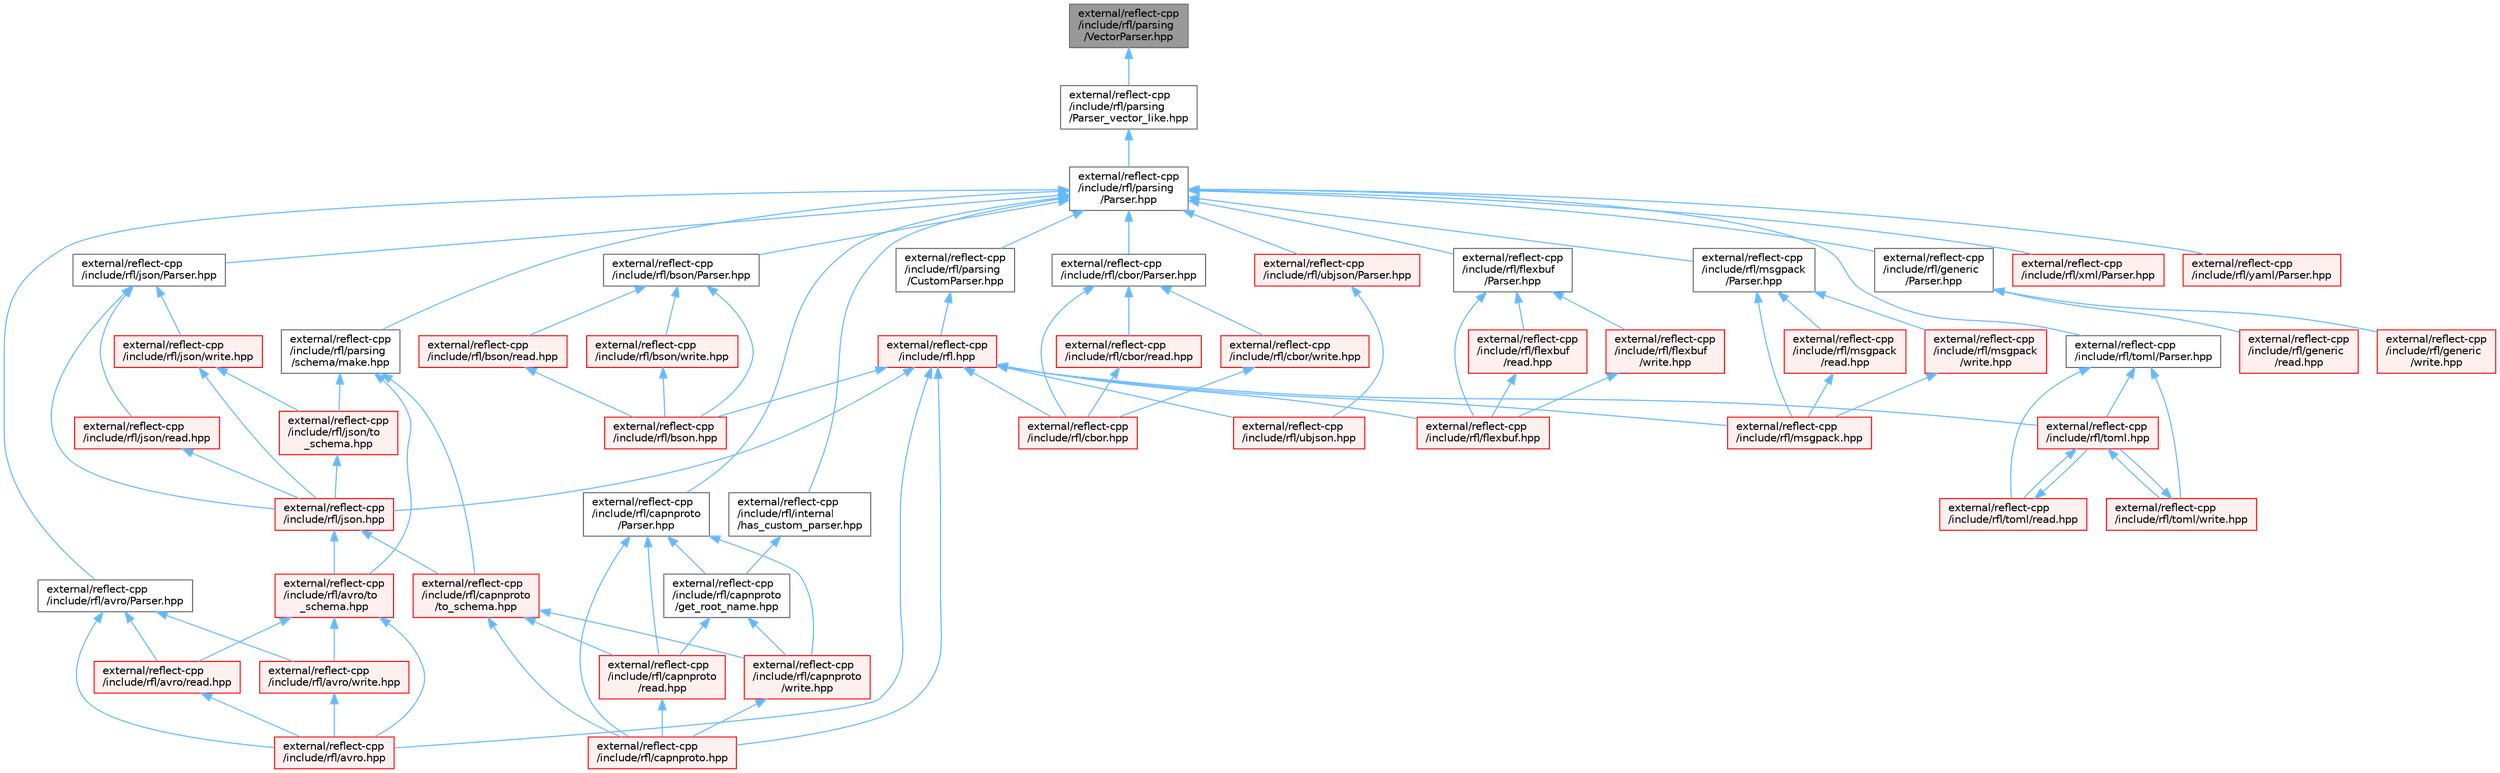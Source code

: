 digraph "external/reflect-cpp/include/rfl/parsing/VectorParser.hpp"
{
 // LATEX_PDF_SIZE
  bgcolor="transparent";
  edge [fontname=Helvetica,fontsize=10,labelfontname=Helvetica,labelfontsize=10];
  node [fontname=Helvetica,fontsize=10,shape=box,height=0.2,width=0.4];
  Node1 [id="Node000001",label="external/reflect-cpp\l/include/rfl/parsing\l/VectorParser.hpp",height=0.2,width=0.4,color="gray40", fillcolor="grey60", style="filled", fontcolor="black",tooltip=" "];
  Node1 -> Node2 [id="edge90_Node000001_Node000002",dir="back",color="steelblue1",style="solid",tooltip=" "];
  Node2 [id="Node000002",label="external/reflect-cpp\l/include/rfl/parsing\l/Parser_vector_like.hpp",height=0.2,width=0.4,color="grey40", fillcolor="white", style="filled",URL="$_parser__vector__like_8hpp.html",tooltip=" "];
  Node2 -> Node3 [id="edge91_Node000002_Node000003",dir="back",color="steelblue1",style="solid",tooltip=" "];
  Node3 [id="Node000003",label="external/reflect-cpp\l/include/rfl/parsing\l/Parser.hpp",height=0.2,width=0.4,color="grey40", fillcolor="white", style="filled",URL="$parsing_2_parser_8hpp.html",tooltip=" "];
  Node3 -> Node4 [id="edge92_Node000003_Node000004",dir="back",color="steelblue1",style="solid",tooltip=" "];
  Node4 [id="Node000004",label="external/reflect-cpp\l/include/rfl/avro/Parser.hpp",height=0.2,width=0.4,color="grey40", fillcolor="white", style="filled",URL="$avro_2_parser_8hpp.html",tooltip=" "];
  Node4 -> Node5 [id="edge93_Node000004_Node000005",dir="back",color="steelblue1",style="solid",tooltip=" "];
  Node5 [id="Node000005",label="external/reflect-cpp\l/include/rfl/avro.hpp",height=0.2,width=0.4,color="red", fillcolor="#FFF0F0", style="filled",URL="$avro_8hpp.html",tooltip=" "];
  Node4 -> Node59 [id="edge94_Node000004_Node000059",dir="back",color="steelblue1",style="solid",tooltip=" "];
  Node59 [id="Node000059",label="external/reflect-cpp\l/include/rfl/avro/read.hpp",height=0.2,width=0.4,color="red", fillcolor="#FFF0F0", style="filled",URL="$avro_2read_8hpp.html",tooltip=" "];
  Node59 -> Node5 [id="edge95_Node000059_Node000005",dir="back",color="steelblue1",style="solid",tooltip=" "];
  Node4 -> Node61 [id="edge96_Node000004_Node000061",dir="back",color="steelblue1",style="solid",tooltip=" "];
  Node61 [id="Node000061",label="external/reflect-cpp\l/include/rfl/avro/write.hpp",height=0.2,width=0.4,color="red", fillcolor="#FFF0F0", style="filled",URL="$avro_2write_8hpp.html",tooltip=" "];
  Node61 -> Node5 [id="edge97_Node000061_Node000005",dir="back",color="steelblue1",style="solid",tooltip=" "];
  Node3 -> Node63 [id="edge98_Node000003_Node000063",dir="back",color="steelblue1",style="solid",tooltip=" "];
  Node63 [id="Node000063",label="external/reflect-cpp\l/include/rfl/bson/Parser.hpp",height=0.2,width=0.4,color="grey40", fillcolor="white", style="filled",URL="$bson_2_parser_8hpp.html",tooltip=" "];
  Node63 -> Node64 [id="edge99_Node000063_Node000064",dir="back",color="steelblue1",style="solid",tooltip=" "];
  Node64 [id="Node000064",label="external/reflect-cpp\l/include/rfl/bson.hpp",height=0.2,width=0.4,color="red", fillcolor="#FFF0F0", style="filled",URL="$bson_8hpp.html",tooltip=" "];
  Node63 -> Node104 [id="edge100_Node000063_Node000104",dir="back",color="steelblue1",style="solid",tooltip=" "];
  Node104 [id="Node000104",label="external/reflect-cpp\l/include/rfl/bson/read.hpp",height=0.2,width=0.4,color="red", fillcolor="#FFF0F0", style="filled",URL="$bson_2read_8hpp.html",tooltip=" "];
  Node104 -> Node64 [id="edge101_Node000104_Node000064",dir="back",color="steelblue1",style="solid",tooltip=" "];
  Node63 -> Node106 [id="edge102_Node000063_Node000106",dir="back",color="steelblue1",style="solid",tooltip=" "];
  Node106 [id="Node000106",label="external/reflect-cpp\l/include/rfl/bson/write.hpp",height=0.2,width=0.4,color="red", fillcolor="#FFF0F0", style="filled",URL="$bson_2write_8hpp.html",tooltip=" "];
  Node106 -> Node64 [id="edge103_Node000106_Node000064",dir="back",color="steelblue1",style="solid",tooltip=" "];
  Node3 -> Node108 [id="edge104_Node000003_Node000108",dir="back",color="steelblue1",style="solid",tooltip=" "];
  Node108 [id="Node000108",label="external/reflect-cpp\l/include/rfl/capnproto\l/Parser.hpp",height=0.2,width=0.4,color="grey40", fillcolor="white", style="filled",URL="$capnproto_2_parser_8hpp.html",tooltip=" "];
  Node108 -> Node109 [id="edge105_Node000108_Node000109",dir="back",color="steelblue1",style="solid",tooltip=" "];
  Node109 [id="Node000109",label="external/reflect-cpp\l/include/rfl/capnproto.hpp",height=0.2,width=0.4,color="red", fillcolor="#FFF0F0", style="filled",URL="$capnproto_8hpp.html",tooltip=" "];
  Node108 -> Node156 [id="edge106_Node000108_Node000156",dir="back",color="steelblue1",style="solid",tooltip=" "];
  Node156 [id="Node000156",label="external/reflect-cpp\l/include/rfl/capnproto\l/get_root_name.hpp",height=0.2,width=0.4,color="grey40", fillcolor="white", style="filled",URL="$get__root__name_8hpp.html",tooltip=" "];
  Node156 -> Node157 [id="edge107_Node000156_Node000157",dir="back",color="steelblue1",style="solid",tooltip=" "];
  Node157 [id="Node000157",label="external/reflect-cpp\l/include/rfl/capnproto\l/read.hpp",height=0.2,width=0.4,color="red", fillcolor="#FFF0F0", style="filled",URL="$capnproto_2read_8hpp.html",tooltip=" "];
  Node157 -> Node109 [id="edge108_Node000157_Node000109",dir="back",color="steelblue1",style="solid",tooltip=" "];
  Node156 -> Node159 [id="edge109_Node000156_Node000159",dir="back",color="steelblue1",style="solid",tooltip=" "];
  Node159 [id="Node000159",label="external/reflect-cpp\l/include/rfl/capnproto\l/write.hpp",height=0.2,width=0.4,color="red", fillcolor="#FFF0F0", style="filled",URL="$capnproto_2write_8hpp.html",tooltip=" "];
  Node159 -> Node109 [id="edge110_Node000159_Node000109",dir="back",color="steelblue1",style="solid",tooltip=" "];
  Node108 -> Node157 [id="edge111_Node000108_Node000157",dir="back",color="steelblue1",style="solid",tooltip=" "];
  Node108 -> Node159 [id="edge112_Node000108_Node000159",dir="back",color="steelblue1",style="solid",tooltip=" "];
  Node3 -> Node161 [id="edge113_Node000003_Node000161",dir="back",color="steelblue1",style="solid",tooltip=" "];
  Node161 [id="Node000161",label="external/reflect-cpp\l/include/rfl/cbor/Parser.hpp",height=0.2,width=0.4,color="grey40", fillcolor="white", style="filled",URL="$cbor_2_parser_8hpp.html",tooltip=" "];
  Node161 -> Node162 [id="edge114_Node000161_Node000162",dir="back",color="steelblue1",style="solid",tooltip=" "];
  Node162 [id="Node000162",label="external/reflect-cpp\l/include/rfl/cbor.hpp",height=0.2,width=0.4,color="red", fillcolor="#FFF0F0", style="filled",URL="$cbor_8hpp.html",tooltip=" "];
  Node161 -> Node203 [id="edge115_Node000161_Node000203",dir="back",color="steelblue1",style="solid",tooltip=" "];
  Node203 [id="Node000203",label="external/reflect-cpp\l/include/rfl/cbor/read.hpp",height=0.2,width=0.4,color="red", fillcolor="#FFF0F0", style="filled",URL="$cbor_2read_8hpp.html",tooltip=" "];
  Node203 -> Node162 [id="edge116_Node000203_Node000162",dir="back",color="steelblue1",style="solid",tooltip=" "];
  Node161 -> Node205 [id="edge117_Node000161_Node000205",dir="back",color="steelblue1",style="solid",tooltip=" "];
  Node205 [id="Node000205",label="external/reflect-cpp\l/include/rfl/cbor/write.hpp",height=0.2,width=0.4,color="red", fillcolor="#FFF0F0", style="filled",URL="$cbor_2write_8hpp.html",tooltip=" "];
  Node205 -> Node162 [id="edge118_Node000205_Node000162",dir="back",color="steelblue1",style="solid",tooltip=" "];
  Node3 -> Node207 [id="edge119_Node000003_Node000207",dir="back",color="steelblue1",style="solid",tooltip=" "];
  Node207 [id="Node000207",label="external/reflect-cpp\l/include/rfl/flexbuf\l/Parser.hpp",height=0.2,width=0.4,color="grey40", fillcolor="white", style="filled",URL="$flexbuf_2_parser_8hpp.html",tooltip=" "];
  Node207 -> Node208 [id="edge120_Node000207_Node000208",dir="back",color="steelblue1",style="solid",tooltip=" "];
  Node208 [id="Node000208",label="external/reflect-cpp\l/include/rfl/flexbuf.hpp",height=0.2,width=0.4,color="red", fillcolor="#FFF0F0", style="filled",URL="$flexbuf_8hpp.html",tooltip=" "];
  Node207 -> Node248 [id="edge121_Node000207_Node000248",dir="back",color="steelblue1",style="solid",tooltip=" "];
  Node248 [id="Node000248",label="external/reflect-cpp\l/include/rfl/flexbuf\l/read.hpp",height=0.2,width=0.4,color="red", fillcolor="#FFF0F0", style="filled",URL="$flexbuf_2read_8hpp.html",tooltip=" "];
  Node248 -> Node208 [id="edge122_Node000248_Node000208",dir="back",color="steelblue1",style="solid",tooltip=" "];
  Node207 -> Node250 [id="edge123_Node000207_Node000250",dir="back",color="steelblue1",style="solid",tooltip=" "];
  Node250 [id="Node000250",label="external/reflect-cpp\l/include/rfl/flexbuf\l/write.hpp",height=0.2,width=0.4,color="red", fillcolor="#FFF0F0", style="filled",URL="$flexbuf_2write_8hpp.html",tooltip=" "];
  Node250 -> Node208 [id="edge124_Node000250_Node000208",dir="back",color="steelblue1",style="solid",tooltip=" "];
  Node3 -> Node252 [id="edge125_Node000003_Node000252",dir="back",color="steelblue1",style="solid",tooltip=" "];
  Node252 [id="Node000252",label="external/reflect-cpp\l/include/rfl/generic\l/Parser.hpp",height=0.2,width=0.4,color="grey40", fillcolor="white", style="filled",URL="$generic_2_parser_8hpp.html",tooltip=" "];
  Node252 -> Node253 [id="edge126_Node000252_Node000253",dir="back",color="steelblue1",style="solid",tooltip=" "];
  Node253 [id="Node000253",label="external/reflect-cpp\l/include/rfl/generic\l/read.hpp",height=0.2,width=0.4,color="red", fillcolor="#FFF0F0", style="filled",URL="$generic_2read_8hpp.html",tooltip=" "];
  Node252 -> Node689 [id="edge127_Node000252_Node000689",dir="back",color="steelblue1",style="solid",tooltip=" "];
  Node689 [id="Node000689",label="external/reflect-cpp\l/include/rfl/generic\l/write.hpp",height=0.2,width=0.4,color="red", fillcolor="#FFF0F0", style="filled",URL="$generic_2write_8hpp.html",tooltip=" "];
  Node3 -> Node691 [id="edge128_Node000003_Node000691",dir="back",color="steelblue1",style="solid",tooltip=" "];
  Node691 [id="Node000691",label="external/reflect-cpp\l/include/rfl/internal\l/has_custom_parser.hpp",height=0.2,width=0.4,color="grey40", fillcolor="white", style="filled",URL="$has__custom__parser_8hpp.html",tooltip=" "];
  Node691 -> Node156 [id="edge129_Node000691_Node000156",dir="back",color="steelblue1",style="solid",tooltip=" "];
  Node3 -> Node692 [id="edge130_Node000003_Node000692",dir="back",color="steelblue1",style="solid",tooltip=" "];
  Node692 [id="Node000692",label="external/reflect-cpp\l/include/rfl/json/Parser.hpp",height=0.2,width=0.4,color="grey40", fillcolor="white", style="filled",URL="$json_2_parser_8hpp.html",tooltip=" "];
  Node692 -> Node256 [id="edge131_Node000692_Node000256",dir="back",color="steelblue1",style="solid",tooltip=" "];
  Node256 [id="Node000256",label="external/reflect-cpp\l/include/rfl/json.hpp",height=0.2,width=0.4,color="red", fillcolor="#FFF0F0", style="filled",URL="$reflect-cpp_2include_2rfl_2json_8hpp.html",tooltip=" "];
  Node256 -> Node260 [id="edge132_Node000256_Node000260",dir="back",color="steelblue1",style="solid",tooltip=" "];
  Node260 [id="Node000260",label="external/reflect-cpp\l/include/rfl/avro/to\l_schema.hpp",height=0.2,width=0.4,color="red", fillcolor="#FFF0F0", style="filled",URL="$avro_2to__schema_8hpp.html",tooltip=" "];
  Node260 -> Node5 [id="edge133_Node000260_Node000005",dir="back",color="steelblue1",style="solid",tooltip=" "];
  Node260 -> Node59 [id="edge134_Node000260_Node000059",dir="back",color="steelblue1",style="solid",tooltip=" "];
  Node260 -> Node61 [id="edge135_Node000260_Node000061",dir="back",color="steelblue1",style="solid",tooltip=" "];
  Node256 -> Node263 [id="edge136_Node000256_Node000263",dir="back",color="steelblue1",style="solid",tooltip=" "];
  Node263 [id="Node000263",label="external/reflect-cpp\l/include/rfl/capnproto\l/to_schema.hpp",height=0.2,width=0.4,color="red", fillcolor="#FFF0F0", style="filled",URL="$capnproto_2to__schema_8hpp.html",tooltip=" "];
  Node263 -> Node109 [id="edge137_Node000263_Node000109",dir="back",color="steelblue1",style="solid",tooltip=" "];
  Node263 -> Node157 [id="edge138_Node000263_Node000157",dir="back",color="steelblue1",style="solid",tooltip=" "];
  Node263 -> Node159 [id="edge139_Node000263_Node000159",dir="back",color="steelblue1",style="solid",tooltip=" "];
  Node692 -> Node693 [id="edge140_Node000692_Node000693",dir="back",color="steelblue1",style="solid",tooltip=" "];
  Node693 [id="Node000693",label="external/reflect-cpp\l/include/rfl/json/read.hpp",height=0.2,width=0.4,color="red", fillcolor="#FFF0F0", style="filled",URL="$json_2read_8hpp.html",tooltip=" "];
  Node693 -> Node256 [id="edge141_Node000693_Node000256",dir="back",color="steelblue1",style="solid",tooltip=" "];
  Node692 -> Node695 [id="edge142_Node000692_Node000695",dir="back",color="steelblue1",style="solid",tooltip=" "];
  Node695 [id="Node000695",label="external/reflect-cpp\l/include/rfl/json/write.hpp",height=0.2,width=0.4,color="red", fillcolor="#FFF0F0", style="filled",URL="$json_2write_8hpp.html",tooltip=" "];
  Node695 -> Node256 [id="edge143_Node000695_Node000256",dir="back",color="steelblue1",style="solid",tooltip=" "];
  Node695 -> Node697 [id="edge144_Node000695_Node000697",dir="back",color="steelblue1",style="solid",tooltip=" "];
  Node697 [id="Node000697",label="external/reflect-cpp\l/include/rfl/json/to\l_schema.hpp",height=0.2,width=0.4,color="red", fillcolor="#FFF0F0", style="filled",URL="$json_2to__schema_8hpp.html",tooltip=" "];
  Node697 -> Node256 [id="edge145_Node000697_Node000256",dir="back",color="steelblue1",style="solid",tooltip=" "];
  Node3 -> Node700 [id="edge146_Node000003_Node000700",dir="back",color="steelblue1",style="solid",tooltip=" "];
  Node700 [id="Node000700",label="external/reflect-cpp\l/include/rfl/msgpack\l/Parser.hpp",height=0.2,width=0.4,color="grey40", fillcolor="white", style="filled",URL="$msgpack_2_parser_8hpp.html",tooltip=" "];
  Node700 -> Node473 [id="edge147_Node000700_Node000473",dir="back",color="steelblue1",style="solid",tooltip=" "];
  Node473 [id="Node000473",label="external/reflect-cpp\l/include/rfl/msgpack.hpp",height=0.2,width=0.4,color="red", fillcolor="#FFF0F0", style="filled",URL="$msgpack_8hpp.html",tooltip=" "];
  Node700 -> Node701 [id="edge148_Node000700_Node000701",dir="back",color="steelblue1",style="solid",tooltip=" "];
  Node701 [id="Node000701",label="external/reflect-cpp\l/include/rfl/msgpack\l/read.hpp",height=0.2,width=0.4,color="red", fillcolor="#FFF0F0", style="filled",URL="$msgpack_2read_8hpp.html",tooltip=" "];
  Node701 -> Node473 [id="edge149_Node000701_Node000473",dir="back",color="steelblue1",style="solid",tooltip=" "];
  Node700 -> Node703 [id="edge150_Node000700_Node000703",dir="back",color="steelblue1",style="solid",tooltip=" "];
  Node703 [id="Node000703",label="external/reflect-cpp\l/include/rfl/msgpack\l/write.hpp",height=0.2,width=0.4,color="red", fillcolor="#FFF0F0", style="filled",URL="$msgpack_2write_8hpp.html",tooltip=" "];
  Node703 -> Node473 [id="edge151_Node000703_Node000473",dir="back",color="steelblue1",style="solid",tooltip=" "];
  Node3 -> Node705 [id="edge152_Node000003_Node000705",dir="back",color="steelblue1",style="solid",tooltip=" "];
  Node705 [id="Node000705",label="external/reflect-cpp\l/include/rfl/parsing\l/CustomParser.hpp",height=0.2,width=0.4,color="grey40", fillcolor="white", style="filled",URL="$_custom_parser_8hpp.html",tooltip=" "];
  Node705 -> Node255 [id="edge153_Node000705_Node000255",dir="back",color="steelblue1",style="solid",tooltip=" "];
  Node255 [id="Node000255",label="external/reflect-cpp\l/include/rfl.hpp",height=0.2,width=0.4,color="red", fillcolor="#FFF0F0", style="filled",URL="$rfl_8hpp.html",tooltip=" "];
  Node255 -> Node5 [id="edge154_Node000255_Node000005",dir="back",color="steelblue1",style="solid",tooltip=" "];
  Node255 -> Node64 [id="edge155_Node000255_Node000064",dir="back",color="steelblue1",style="solid",tooltip=" "];
  Node255 -> Node109 [id="edge156_Node000255_Node000109",dir="back",color="steelblue1",style="solid",tooltip=" "];
  Node255 -> Node162 [id="edge157_Node000255_Node000162",dir="back",color="steelblue1",style="solid",tooltip=" "];
  Node255 -> Node208 [id="edge158_Node000255_Node000208",dir="back",color="steelblue1",style="solid",tooltip=" "];
  Node255 -> Node256 [id="edge159_Node000255_Node000256",dir="back",color="steelblue1",style="solid",tooltip=" "];
  Node255 -> Node473 [id="edge160_Node000255_Node000473",dir="back",color="steelblue1",style="solid",tooltip=" "];
  Node255 -> Node516 [id="edge161_Node000255_Node000516",dir="back",color="steelblue1",style="solid",tooltip=" "];
  Node516 [id="Node000516",label="external/reflect-cpp\l/include/rfl/toml.hpp",height=0.2,width=0.4,color="red", fillcolor="#FFF0F0", style="filled",URL="$toml_8hpp.html",tooltip=" "];
  Node516 -> Node519 [id="edge162_Node000516_Node000519",dir="back",color="steelblue1",style="solid",tooltip=" "];
  Node519 [id="Node000519",label="external/reflect-cpp\l/include/rfl/toml/read.hpp",height=0.2,width=0.4,color="red", fillcolor="#FFF0F0", style="filled",URL="$toml_2read_8hpp.html",tooltip=" "];
  Node519 -> Node516 [id="edge163_Node000519_Node000516",dir="back",color="steelblue1",style="solid",tooltip=" "];
  Node516 -> Node521 [id="edge164_Node000516_Node000521",dir="back",color="steelblue1",style="solid",tooltip=" "];
  Node521 [id="Node000521",label="external/reflect-cpp\l/include/rfl/toml/write.hpp",height=0.2,width=0.4,color="red", fillcolor="#FFF0F0", style="filled",URL="$toml_2write_8hpp.html",tooltip=" "];
  Node521 -> Node516 [id="edge165_Node000521_Node000516",dir="back",color="steelblue1",style="solid",tooltip=" "];
  Node255 -> Node563 [id="edge166_Node000255_Node000563",dir="back",color="steelblue1",style="solid",tooltip=" "];
  Node563 [id="Node000563",label="external/reflect-cpp\l/include/rfl/ubjson.hpp",height=0.2,width=0.4,color="red", fillcolor="#FFF0F0", style="filled",URL="$ubjson_8hpp.html",tooltip=" "];
  Node3 -> Node706 [id="edge167_Node000003_Node000706",dir="back",color="steelblue1",style="solid",tooltip=" "];
  Node706 [id="Node000706",label="external/reflect-cpp\l/include/rfl/parsing\l/schema/make.hpp",height=0.2,width=0.4,color="grey40", fillcolor="white", style="filled",URL="$make_8hpp.html",tooltip=" "];
  Node706 -> Node260 [id="edge168_Node000706_Node000260",dir="back",color="steelblue1",style="solid",tooltip=" "];
  Node706 -> Node263 [id="edge169_Node000706_Node000263",dir="back",color="steelblue1",style="solid",tooltip=" "];
  Node706 -> Node697 [id="edge170_Node000706_Node000697",dir="back",color="steelblue1",style="solid",tooltip=" "];
  Node3 -> Node518 [id="edge171_Node000003_Node000518",dir="back",color="steelblue1",style="solid",tooltip=" "];
  Node518 [id="Node000518",label="external/reflect-cpp\l/include/rfl/toml/Parser.hpp",height=0.2,width=0.4,color="grey40", fillcolor="white", style="filled",URL="$toml_2_parser_8hpp.html",tooltip=" "];
  Node518 -> Node516 [id="edge172_Node000518_Node000516",dir="back",color="steelblue1",style="solid",tooltip=" "];
  Node518 -> Node519 [id="edge173_Node000518_Node000519",dir="back",color="steelblue1",style="solid",tooltip=" "];
  Node518 -> Node521 [id="edge174_Node000518_Node000521",dir="back",color="steelblue1",style="solid",tooltip=" "];
  Node3 -> Node707 [id="edge175_Node000003_Node000707",dir="back",color="steelblue1",style="solid",tooltip=" "];
  Node707 [id="Node000707",label="external/reflect-cpp\l/include/rfl/ubjson/Parser.hpp",height=0.2,width=0.4,color="red", fillcolor="#FFF0F0", style="filled",URL="$ubjson_2_parser_8hpp.html",tooltip=" "];
  Node707 -> Node563 [id="edge176_Node000707_Node000563",dir="back",color="steelblue1",style="solid",tooltip=" "];
  Node3 -> Node712 [id="edge177_Node000003_Node000712",dir="back",color="steelblue1",style="solid",tooltip=" "];
  Node712 [id="Node000712",label="external/reflect-cpp\l/include/rfl/xml/Parser.hpp",height=0.2,width=0.4,color="red", fillcolor="#FFF0F0", style="filled",URL="$xml_2_parser_8hpp.html",tooltip=" "];
  Node3 -> Node717 [id="edge178_Node000003_Node000717",dir="back",color="steelblue1",style="solid",tooltip=" "];
  Node717 [id="Node000717",label="external/reflect-cpp\l/include/rfl/yaml/Parser.hpp",height=0.2,width=0.4,color="red", fillcolor="#FFF0F0", style="filled",URL="$yaml_2_parser_8hpp.html",tooltip=" "];
}
